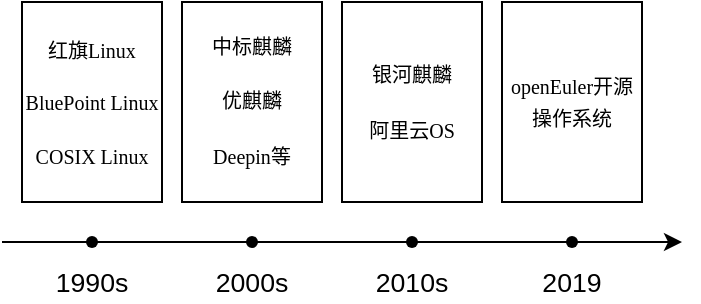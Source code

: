 <mxfile>
    <diagram id="Se66Jb-7F7OlfzuRBN6K" name="第 1 页">
        <mxGraphModel dx="538" dy="352" grid="1" gridSize="10" guides="1" tooltips="1" connect="1" arrows="1" fold="1" page="1" pageScale="1" pageWidth="827" pageHeight="1169" math="0" shadow="0">
            <root>
                <mxCell id="0"/>
                <mxCell id="1" parent="0"/>
                <mxCell id="2" value="" style="endArrow=classic;html=1;startArrow=none;" edge="1" parent="1" source="4">
                    <mxGeometry width="50" height="50" relative="1" as="geometry">
                        <mxPoint x="70" y="190" as="sourcePoint"/>
                        <mxPoint x="400" y="190" as="targetPoint"/>
                    </mxGeometry>
                </mxCell>
                <mxCell id="3" value="&lt;span style=&quot;font-size: 13.333px&quot;&gt;1990s&lt;/span&gt;" style="text;html=1;strokeColor=none;fillColor=none;align=center;verticalAlign=middle;whiteSpace=wrap;rounded=0;" vertex="1" parent="1">
                    <mxGeometry x="60" y="200" width="90" height="20" as="geometry"/>
                </mxCell>
                <mxCell id="4" value="" style="shape=waypoint;sketch=0;size=6;pointerEvents=1;points=[];fillColor=none;resizable=0;rotatable=0;perimeter=centerPerimeter;snapToPoint=1;" vertex="1" parent="1">
                    <mxGeometry x="85" y="170" width="40" height="40" as="geometry"/>
                </mxCell>
                <mxCell id="5" value="" style="endArrow=none;html=1;" edge="1" parent="1" target="4">
                    <mxGeometry width="50" height="50" relative="1" as="geometry">
                        <mxPoint x="60" y="190" as="sourcePoint"/>
                        <mxPoint x="670" y="190" as="targetPoint"/>
                    </mxGeometry>
                </mxCell>
                <mxCell id="6" value="&lt;p class=&quot;MsoNormal&quot;&gt;&lt;font style=&quot;font-size: 10px&quot;&gt;&lt;span&gt;&lt;font face=&quot;等线&quot;&gt;红旗&lt;/font&gt;&lt;font face=&quot;Calibri&quot;&gt;Linux&lt;/font&gt;&lt;/span&gt;&lt;span style=&quot;font-family: &amp;#34;calibri&amp;#34;&quot;&gt;&lt;/span&gt;&lt;/font&gt;&lt;/p&gt;&lt;p class=&quot;MsoNormal&quot;&gt;&lt;font style=&quot;font-size: 10px&quot;&gt;&lt;span style=&quot;font-family: &amp;#34;calibri&amp;#34;&quot;&gt;BluePoint Linux&lt;/span&gt;&lt;/font&gt;&lt;/p&gt;&lt;p class=&quot;MsoNormal&quot;&gt;&lt;span style=&quot;font-family: &amp;#34;calibri&amp;#34;&quot;&gt;&lt;font style=&quot;font-size: 10px&quot;&gt;COSIX Linux&lt;/font&gt;&lt;/span&gt;&lt;/p&gt;" style="rounded=0;whiteSpace=wrap;html=1;" vertex="1" parent="1">
                    <mxGeometry x="70" y="70" width="70" height="100" as="geometry"/>
                </mxCell>
                <mxCell id="7" value="&lt;span style=&quot;font-size: 13.333px&quot;&gt;2000s&lt;/span&gt;" style="text;html=1;strokeColor=none;fillColor=none;align=center;verticalAlign=middle;whiteSpace=wrap;rounded=0;" vertex="1" parent="1">
                    <mxGeometry x="140" y="200" width="90" height="20" as="geometry"/>
                </mxCell>
                <mxCell id="8" value="" style="shape=waypoint;sketch=0;size=6;pointerEvents=1;points=[];fillColor=none;resizable=0;rotatable=0;perimeter=centerPerimeter;snapToPoint=1;" vertex="1" parent="1">
                    <mxGeometry x="165" y="170" width="40" height="40" as="geometry"/>
                </mxCell>
                <mxCell id="9" value="&lt;p class=&quot;MsoNormal&quot;&gt;&lt;font style=&quot;font-size: 10px&quot;&gt;&lt;span&gt;中标麒麟&lt;/span&gt;&lt;span style=&quot;font-family: &amp;#34;calibri&amp;#34;&quot;&gt;&lt;/span&gt;&lt;/font&gt;&lt;/p&gt;&lt;p class=&quot;MsoNormal&quot;&gt;&lt;font style=&quot;font-size: 10px&quot;&gt;&lt;span&gt;优麒麟&lt;/span&gt;&lt;span style=&quot;font-family: &amp;#34;calibri&amp;#34;&quot;&gt;&lt;/span&gt;&lt;/font&gt;&lt;/p&gt;&lt;p class=&quot;MsoNormal&quot;&gt;&lt;font style=&quot;font-size: 10px&quot;&gt;&lt;span&gt;&lt;font face=&quot;Calibri&quot;&gt;Deepin&lt;/font&gt;&lt;/span&gt;&lt;span style=&quot;font-family: &amp;#34;calibri&amp;#34;&quot;&gt;&lt;font face=&quot;等线&quot;&gt;等&lt;/font&gt;&lt;/span&gt;&lt;/font&gt;&lt;span style=&quot;font-family: &amp;#34;calibri&amp;#34; ; font-size: 11.0pt&quot;&gt;&lt;/span&gt;&lt;/p&gt;" style="rounded=0;whiteSpace=wrap;html=1;" vertex="1" parent="1">
                    <mxGeometry x="150" y="70" width="70" height="100" as="geometry"/>
                </mxCell>
                <mxCell id="10" value="&lt;span style=&quot;font-size: 13.333px&quot;&gt;2010s&lt;/span&gt;" style="text;html=1;strokeColor=none;fillColor=none;align=center;verticalAlign=middle;whiteSpace=wrap;rounded=0;" vertex="1" parent="1">
                    <mxGeometry x="220" y="200" width="90" height="20" as="geometry"/>
                </mxCell>
                <mxCell id="11" value="" style="shape=waypoint;sketch=0;size=6;pointerEvents=1;points=[];fillColor=none;resizable=0;rotatable=0;perimeter=centerPerimeter;snapToPoint=1;" vertex="1" parent="1">
                    <mxGeometry x="245" y="170" width="40" height="40" as="geometry"/>
                </mxCell>
                <mxCell id="12" value="&lt;p class=&quot;MsoNormal&quot;&gt;&lt;font style=&quot;font-size: 10px&quot;&gt;&lt;span&gt;&lt;font face=&quot;等线&quot;&gt;银河麒麟&lt;/font&gt; &lt;/span&gt;&lt;span style=&quot;font-family: &amp;#34;calibri&amp;#34;&quot;&gt;&lt;/span&gt;&lt;/font&gt;&lt;/p&gt;&lt;p class=&quot;MsoNormal&quot;&gt;&lt;font style=&quot;font-size: 10px&quot;&gt;&lt;span style=&quot;font-family: &amp;#34;calibri&amp;#34;&quot;&gt;&lt;font face=&quot;等线&quot;&gt;阿里云&lt;/font&gt;&lt;/span&gt;&lt;span&gt;&lt;font face=&quot;Calibri&quot;&gt;OS&lt;/font&gt;&lt;/span&gt;&lt;/font&gt;&lt;span style=&quot;font-family: &amp;#34;calibri&amp;#34; ; font-size: 11.0pt&quot;&gt;&lt;/span&gt;&lt;/p&gt;" style="rounded=0;whiteSpace=wrap;html=1;" vertex="1" parent="1">
                    <mxGeometry x="230" y="70" width="70" height="100" as="geometry"/>
                </mxCell>
                <mxCell id="13" value="&lt;span style=&quot;font-size: 13.333px&quot;&gt;2019&lt;/span&gt;" style="text;html=1;strokeColor=none;fillColor=none;align=center;verticalAlign=middle;whiteSpace=wrap;rounded=0;" vertex="1" parent="1">
                    <mxGeometry x="300" y="200" width="90" height="20" as="geometry"/>
                </mxCell>
                <mxCell id="14" value="" style="shape=waypoint;sketch=0;size=6;pointerEvents=1;points=[];fillColor=none;resizable=0;rotatable=0;perimeter=centerPerimeter;snapToPoint=1;" vertex="1" parent="1">
                    <mxGeometry x="325" y="170" width="40" height="40" as="geometry"/>
                </mxCell>
                <mxCell id="15" value="&lt;p class=&quot;MsoNormal&quot;&gt;&lt;font style=&quot;font-size: 10px&quot;&gt;&lt;span&gt;&lt;font face=&quot;Calibri&quot;&gt;o&lt;/font&gt;&lt;/span&gt;&lt;span style=&quot;font-family: &amp;#34;calibri&amp;#34;&quot;&gt;pen&lt;/span&gt;&lt;span&gt;&lt;font face=&quot;Calibri&quot;&gt;Euler&lt;/font&gt;&lt;/span&gt;&lt;span style=&quot;font-family: &amp;#34;calibri&amp;#34;&quot;&gt;&lt;font face=&quot;等线&quot;&gt;开源&lt;/font&gt;&lt;/span&gt;&lt;span&gt;操作系统&lt;/span&gt;&lt;/font&gt;&lt;span style=&quot;font-family: &amp;#34;calibri&amp;#34; ; font-size: 11.0pt&quot;&gt;&lt;/span&gt;&lt;/p&gt;" style="rounded=0;whiteSpace=wrap;html=1;" vertex="1" parent="1">
                    <mxGeometry x="310" y="70" width="70" height="100" as="geometry"/>
                </mxCell>
            </root>
        </mxGraphModel>
    </diagram>
</mxfile>